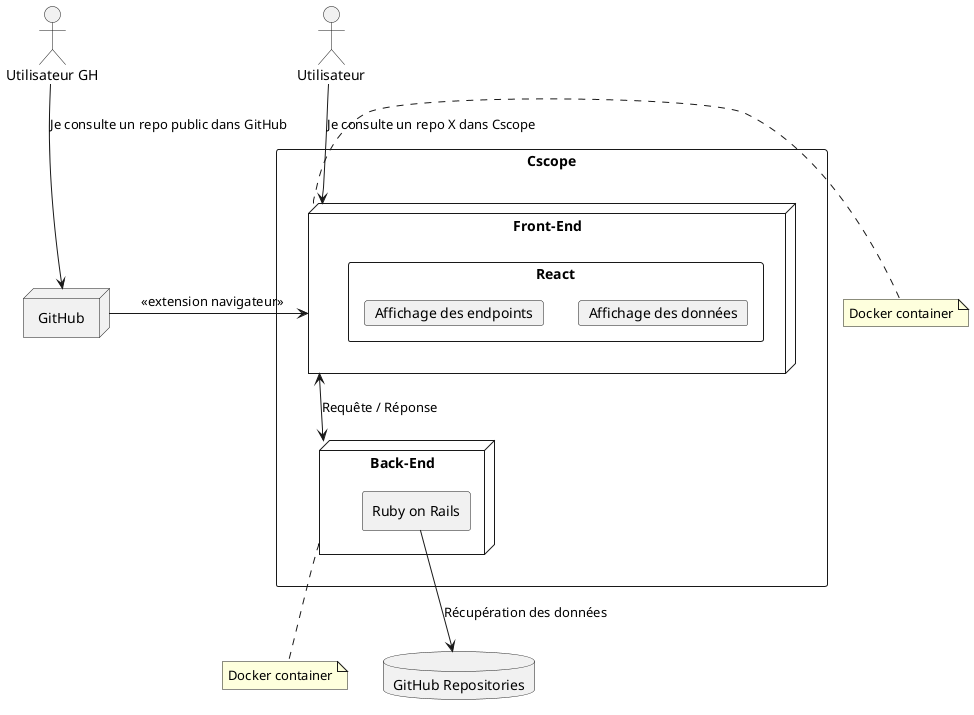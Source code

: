 @startuml

skinparam componentStyle rectangle

actor Utilisateur as U
actor "Utilisateur GH" as UGH

database "GitHub Repositories" as GHRepo

rectangle Cscope as CS {
    node "Front-End" as FE {
        component React as react {
            card "Affichage des données"
            card "Affichage des endpoints"
        }
    }

    node "Back-End" as BE {
        component "Ruby on Rails" as ROR
        
    }
}


node GitHub as GH

U -down-> FE : "Je consulte un repo X dans Cscope"
UGH -down-> GH : "Je consulte un repo public dans GitHub"
GH -RIGHT-> FE : << extension navigateur >>
FE <-down-> BE : "Requête / Réponse"
ROR -down-> GHRepo : "Récupération des données"

note right of FE
    Docker container
end note

note bottom of BE
    Docker container
end note

@enduml
